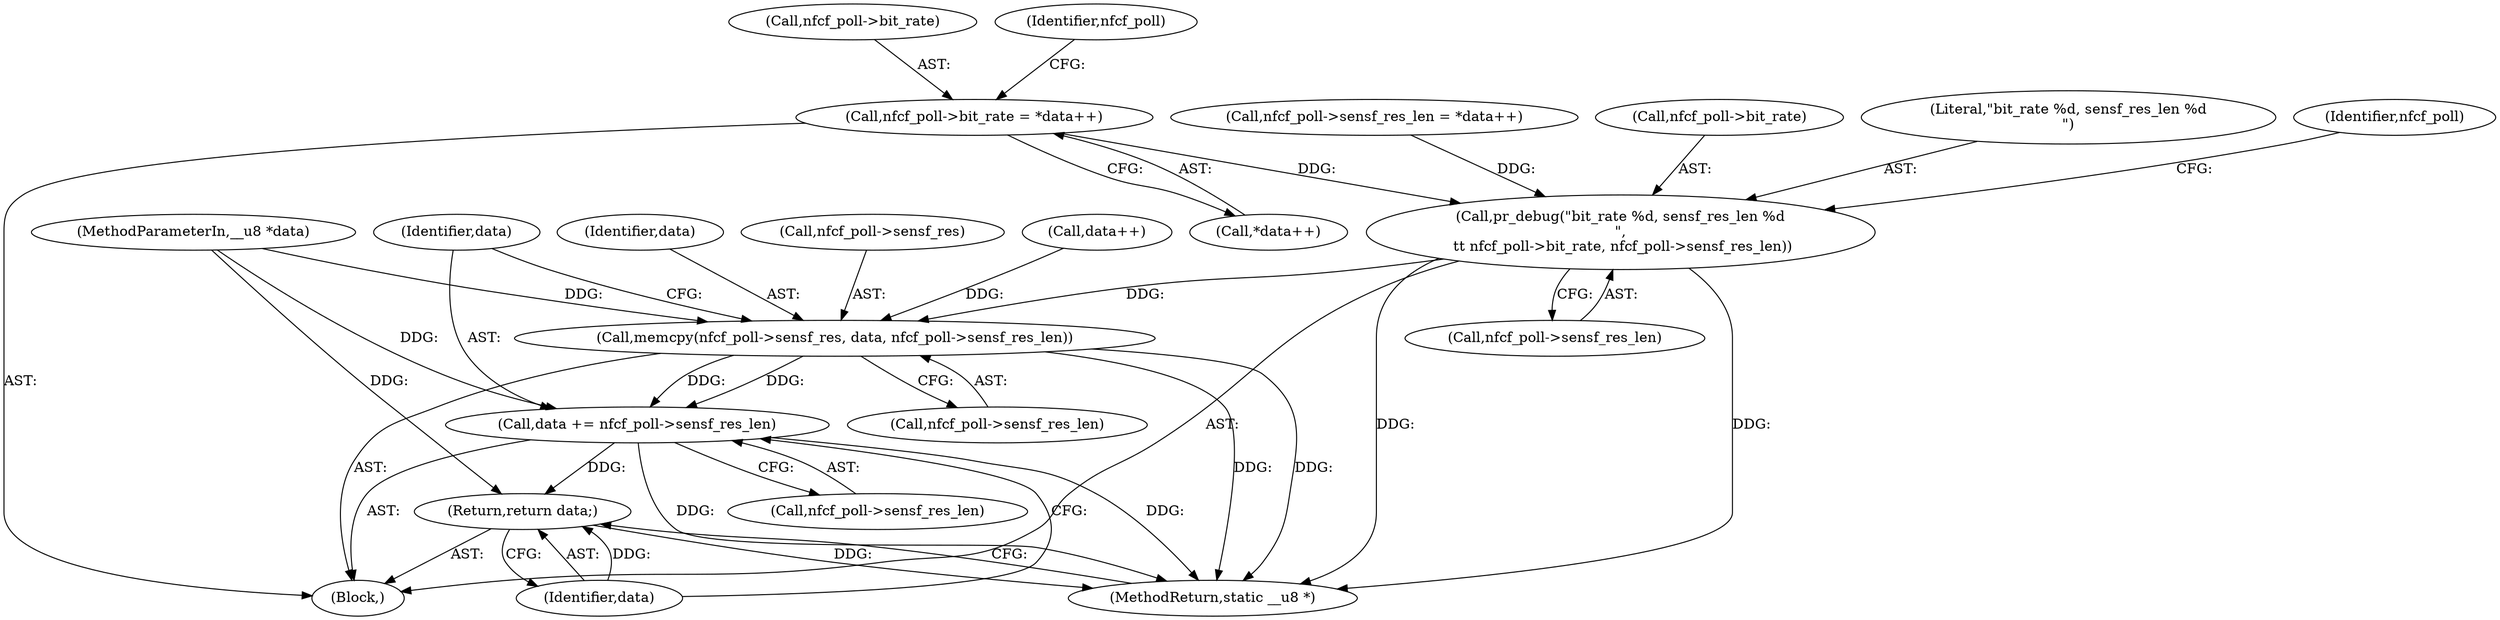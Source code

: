 digraph "0_linux_67de956ff5dc1d4f321e16cfbd63f5be3b691b43_2@pointer" {
"1000105" [label="(Call,nfcf_poll->bit_rate = *data++)"];
"1000119" [label="(Call,pr_debug(\"bit_rate %d, sensf_res_len %d\n\",\n \t\t nfcf_poll->bit_rate, nfcf_poll->sensf_res_len))"];
"1000127" [label="(Call,memcpy(nfcf_poll->sensf_res, data, nfcf_poll->sensf_res_len))"];
"1000135" [label="(Call,data += nfcf_poll->sensf_res_len)"];
"1000140" [label="(Return,return data;)"];
"1000128" [label="(Call,nfcf_poll->sensf_res)"];
"1000137" [label="(Call,nfcf_poll->sensf_res_len)"];
"1000104" [label="(Block,)"];
"1000117" [label="(Call,data++)"];
"1000109" [label="(Call,*data++)"];
"1000141" [label="(Identifier,data)"];
"1000140" [label="(Return,return data;)"];
"1000120" [label="(Literal,\"bit_rate %d, sensf_res_len %d\n\")"];
"1000142" [label="(MethodReturn,static __u8 *)"];
"1000119" [label="(Call,pr_debug(\"bit_rate %d, sensf_res_len %d\n\",\n \t\t nfcf_poll->bit_rate, nfcf_poll->sensf_res_len))"];
"1000136" [label="(Identifier,data)"];
"1000135" [label="(Call,data += nfcf_poll->sensf_res_len)"];
"1000124" [label="(Call,nfcf_poll->sensf_res_len)"];
"1000129" [label="(Identifier,nfcf_poll)"];
"1000131" [label="(Identifier,data)"];
"1000127" [label="(Call,memcpy(nfcf_poll->sensf_res, data, nfcf_poll->sensf_res_len))"];
"1000112" [label="(Call,nfcf_poll->sensf_res_len = *data++)"];
"1000103" [label="(MethodParameterIn,__u8 *data)"];
"1000106" [label="(Call,nfcf_poll->bit_rate)"];
"1000114" [label="(Identifier,nfcf_poll)"];
"1000132" [label="(Call,nfcf_poll->sensf_res_len)"];
"1000105" [label="(Call,nfcf_poll->bit_rate = *data++)"];
"1000121" [label="(Call,nfcf_poll->bit_rate)"];
"1000105" -> "1000104"  [label="AST: "];
"1000105" -> "1000109"  [label="CFG: "];
"1000106" -> "1000105"  [label="AST: "];
"1000109" -> "1000105"  [label="AST: "];
"1000114" -> "1000105"  [label="CFG: "];
"1000105" -> "1000119"  [label="DDG: "];
"1000119" -> "1000104"  [label="AST: "];
"1000119" -> "1000124"  [label="CFG: "];
"1000120" -> "1000119"  [label="AST: "];
"1000121" -> "1000119"  [label="AST: "];
"1000124" -> "1000119"  [label="AST: "];
"1000129" -> "1000119"  [label="CFG: "];
"1000119" -> "1000142"  [label="DDG: "];
"1000119" -> "1000142"  [label="DDG: "];
"1000112" -> "1000119"  [label="DDG: "];
"1000119" -> "1000127"  [label="DDG: "];
"1000127" -> "1000104"  [label="AST: "];
"1000127" -> "1000132"  [label="CFG: "];
"1000128" -> "1000127"  [label="AST: "];
"1000131" -> "1000127"  [label="AST: "];
"1000132" -> "1000127"  [label="AST: "];
"1000136" -> "1000127"  [label="CFG: "];
"1000127" -> "1000142"  [label="DDG: "];
"1000127" -> "1000142"  [label="DDG: "];
"1000117" -> "1000127"  [label="DDG: "];
"1000103" -> "1000127"  [label="DDG: "];
"1000127" -> "1000135"  [label="DDG: "];
"1000127" -> "1000135"  [label="DDG: "];
"1000135" -> "1000104"  [label="AST: "];
"1000135" -> "1000137"  [label="CFG: "];
"1000136" -> "1000135"  [label="AST: "];
"1000137" -> "1000135"  [label="AST: "];
"1000141" -> "1000135"  [label="CFG: "];
"1000135" -> "1000142"  [label="DDG: "];
"1000135" -> "1000142"  [label="DDG: "];
"1000103" -> "1000135"  [label="DDG: "];
"1000135" -> "1000140"  [label="DDG: "];
"1000140" -> "1000104"  [label="AST: "];
"1000140" -> "1000141"  [label="CFG: "];
"1000141" -> "1000140"  [label="AST: "];
"1000142" -> "1000140"  [label="CFG: "];
"1000140" -> "1000142"  [label="DDG: "];
"1000141" -> "1000140"  [label="DDG: "];
"1000103" -> "1000140"  [label="DDG: "];
}
